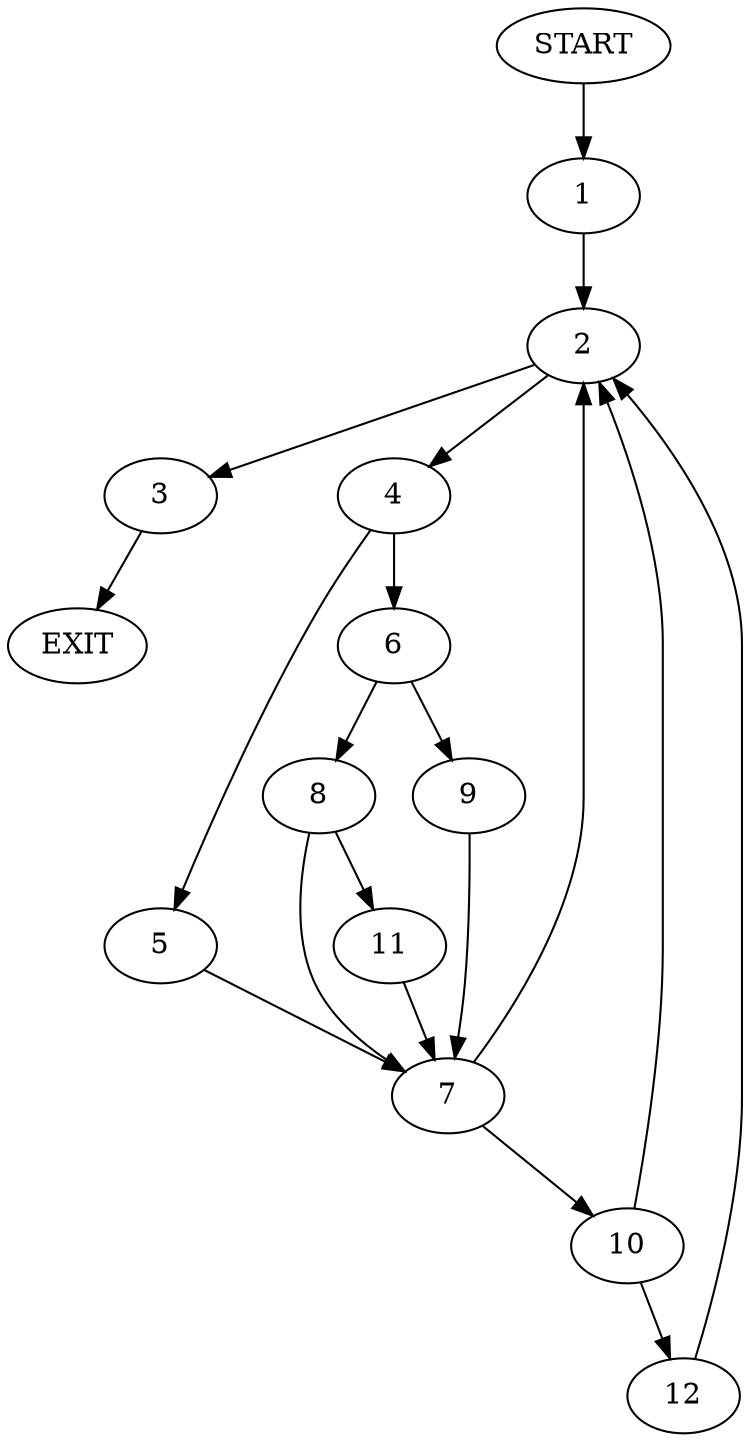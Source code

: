 digraph {
0 [label="START"]
13 [label="EXIT"]
0 -> 1
1 -> 2
2 -> 3
2 -> 4
3 -> 13
4 -> 5
4 -> 6
5 -> 7
6 -> 8
6 -> 9
7 -> 10
7 -> 2
9 -> 7
8 -> 7
8 -> 11
11 -> 7
10 -> 12
10 -> 2
12 -> 2
}
